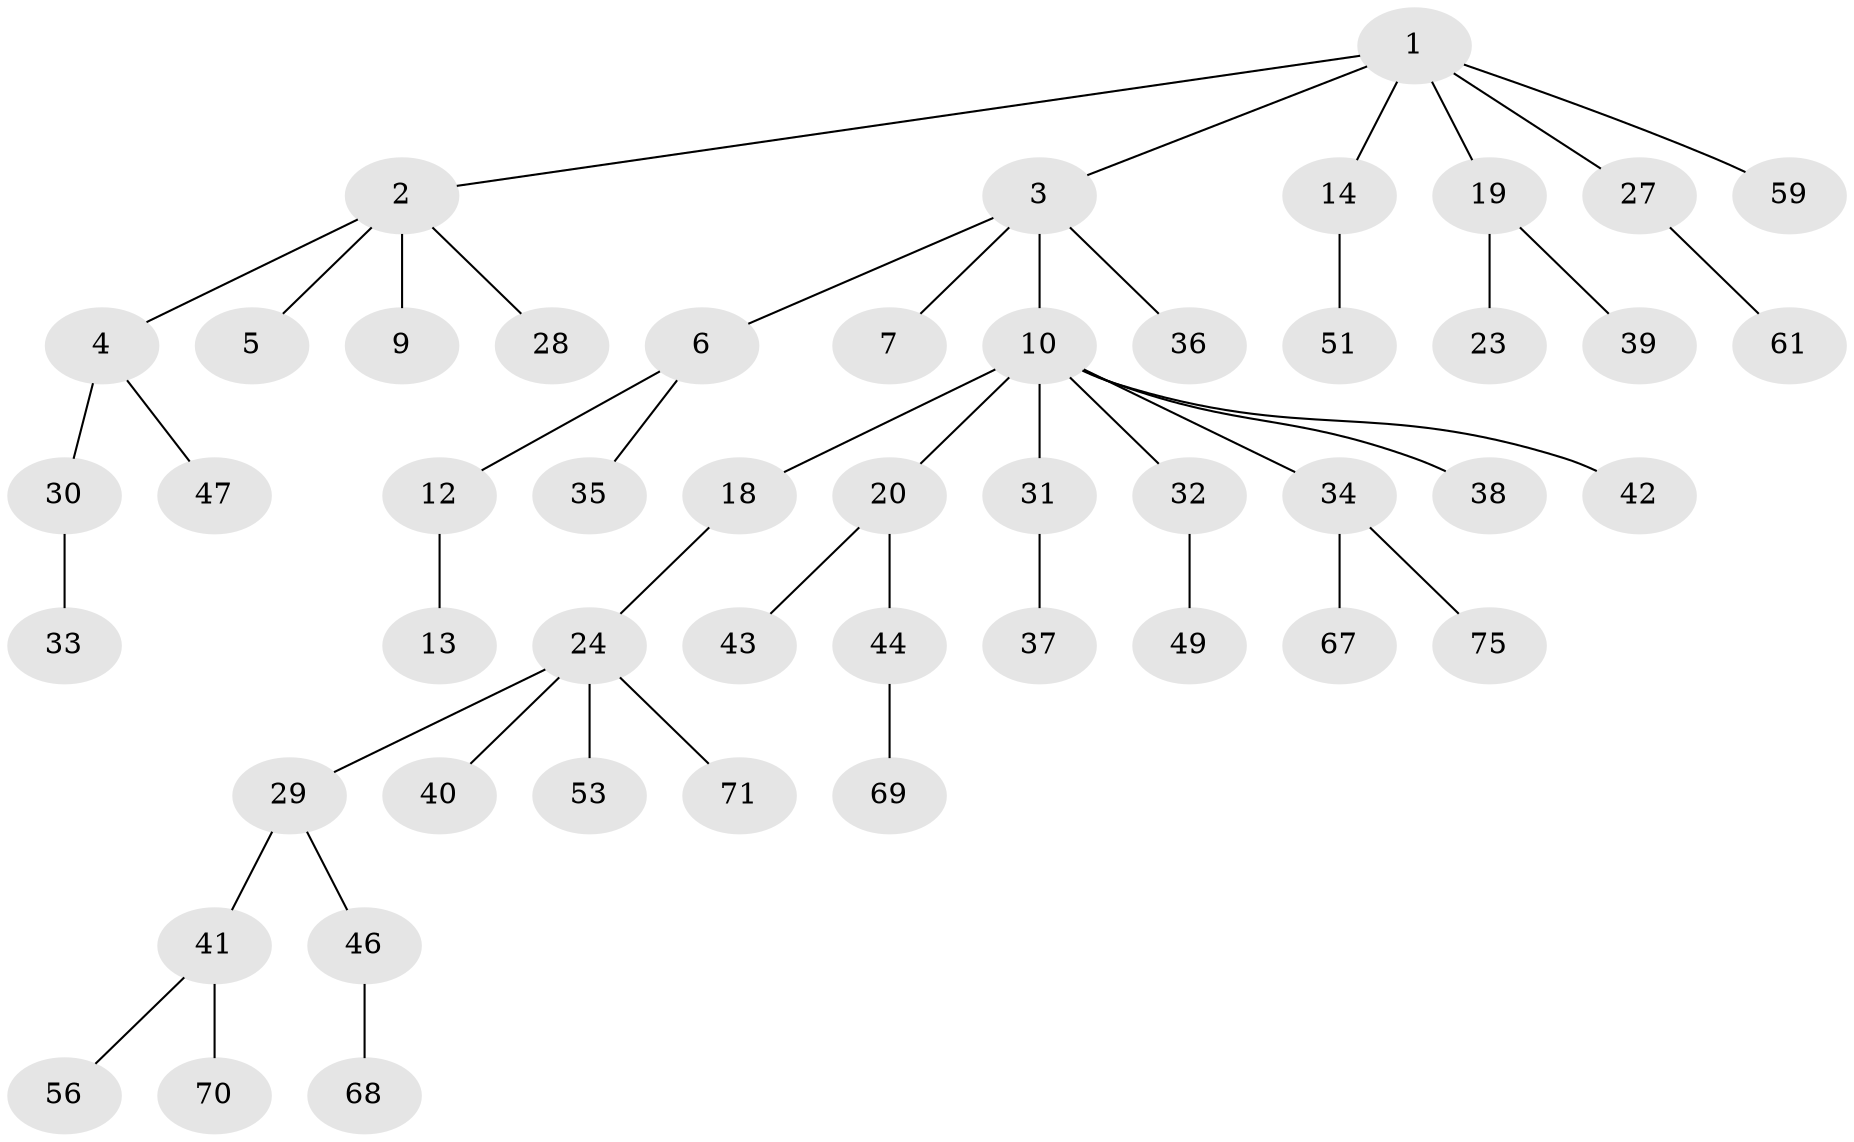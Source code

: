 // Generated by graph-tools (version 1.1) at 2025/52/02/27/25 19:52:09]
// undirected, 49 vertices, 48 edges
graph export_dot {
graph [start="1"]
  node [color=gray90,style=filled];
  1 [super="+16"];
  2 [super="+8"];
  3 [super="+17"];
  4 [super="+22"];
  5 [super="+25"];
  6 [super="+55"];
  7 [super="+45"];
  9;
  10 [super="+11"];
  12 [super="+73"];
  13;
  14 [super="+15"];
  18 [super="+66"];
  19 [super="+26"];
  20 [super="+21"];
  23;
  24 [super="+50"];
  27;
  28 [super="+63"];
  29 [super="+64"];
  30 [super="+48"];
  31;
  32;
  33 [super="+54"];
  34 [super="+57"];
  35 [super="+65"];
  36;
  37 [super="+58"];
  38;
  39;
  40;
  41 [super="+74"];
  42;
  43;
  44 [super="+60"];
  46;
  47;
  49 [super="+52"];
  51 [super="+62"];
  53;
  56;
  59;
  61;
  67;
  68;
  69;
  70;
  71 [super="+72"];
  75;
  1 -- 2;
  1 -- 3;
  1 -- 14;
  1 -- 27;
  1 -- 59;
  1 -- 19;
  2 -- 4;
  2 -- 5;
  2 -- 28;
  2 -- 9;
  3 -- 6;
  3 -- 7;
  3 -- 10;
  3 -- 36;
  4 -- 30;
  4 -- 47;
  6 -- 12;
  6 -- 35;
  10 -- 20;
  10 -- 31;
  10 -- 32;
  10 -- 34;
  10 -- 18;
  10 -- 42;
  10 -- 38;
  12 -- 13;
  14 -- 51;
  18 -- 24;
  19 -- 23;
  19 -- 39;
  20 -- 43;
  20 -- 44;
  24 -- 29;
  24 -- 40;
  24 -- 53;
  24 -- 71;
  27 -- 61;
  29 -- 41;
  29 -- 46;
  30 -- 33;
  31 -- 37;
  32 -- 49;
  34 -- 75;
  34 -- 67;
  41 -- 56;
  41 -- 70;
  44 -- 69;
  46 -- 68;
}
